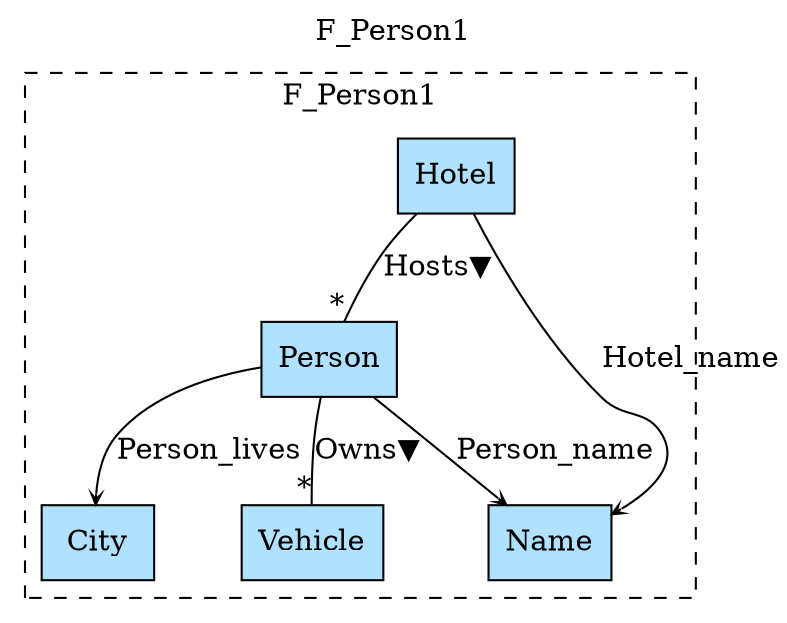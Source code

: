 digraph {graph[label=F_Person1,labelloc=tl,labelfontsize=12];
subgraph cluster_F_Person1{style=dashed;label=F_Person1;
"Person"[shape=record,fillcolor=lightskyblue1,style = filled,label="Person"];
"Hotel"[shape=record,fillcolor=lightskyblue1,style = filled,label="Hotel"];
"City"[shape=record,fillcolor=lightskyblue1,style = filled,label="City"];
"Vehicle"[shape=record,fillcolor=lightskyblue1,style = filled,label="Vehicle"];
"Name"[shape=record,fillcolor=lightskyblue1,style = filled,label="Name"];

"Hotel"->"Person"[label="Hosts▼",dir=none,taillabel="",headlabel="*"];
"Person"->"City"[label="Person_lives",arrowhead=vee,headlabel="",arrowsize=.5];
"Person"->"Vehicle"[label="Owns▼",dir=none,taillabel="",headlabel="*"];
"Hotel"->"Name"[label="Hotel_name",arrowhead=vee,headlabel="",arrowsize=.5];
"Person"->"Name"[label="Person_name",arrowhead=vee,headlabel="",arrowsize=.5];

}
}